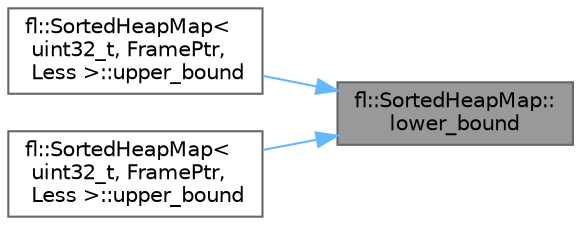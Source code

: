 digraph "fl::SortedHeapMap::lower_bound"
{
 // LATEX_PDF_SIZE
  bgcolor="transparent";
  edge [fontname=Helvetica,fontsize=10,labelfontname=Helvetica,labelfontsize=10];
  node [fontname=Helvetica,fontsize=10,shape=box,height=0.2,width=0.4];
  rankdir="RL";
  Node1 [id="Node000001",label="fl::SortedHeapMap::\llower_bound",height=0.2,width=0.4,color="gray40", fillcolor="grey60", style="filled", fontcolor="black",tooltip=" "];
  Node1 -> Node2 [id="edge1_Node000001_Node000002",dir="back",color="steelblue1",style="solid",tooltip=" "];
  Node2 [id="Node000002",label="fl::SortedHeapMap\<\l uint32_t, FramePtr,\l Less \>::upper_bound",height=0.2,width=0.4,color="grey40", fillcolor="white", style="filled",URL="$dc/d45/classfl_1_1_sorted_heap_map_a00a4086c091642a295b4851790335c21.html#a00a4086c091642a295b4851790335c21",tooltip=" "];
  Node1 -> Node3 [id="edge2_Node000001_Node000003",dir="back",color="steelblue1",style="solid",tooltip=" "];
  Node3 [id="Node000003",label="fl::SortedHeapMap\<\l uint32_t, FramePtr,\l Less \>::upper_bound",height=0.2,width=0.4,color="grey40", fillcolor="white", style="filled",URL="$dc/d45/classfl_1_1_sorted_heap_map_a8319e38e8624d12beeae8f5b1df3ba7d.html#a8319e38e8624d12beeae8f5b1df3ba7d",tooltip=" "];
}
